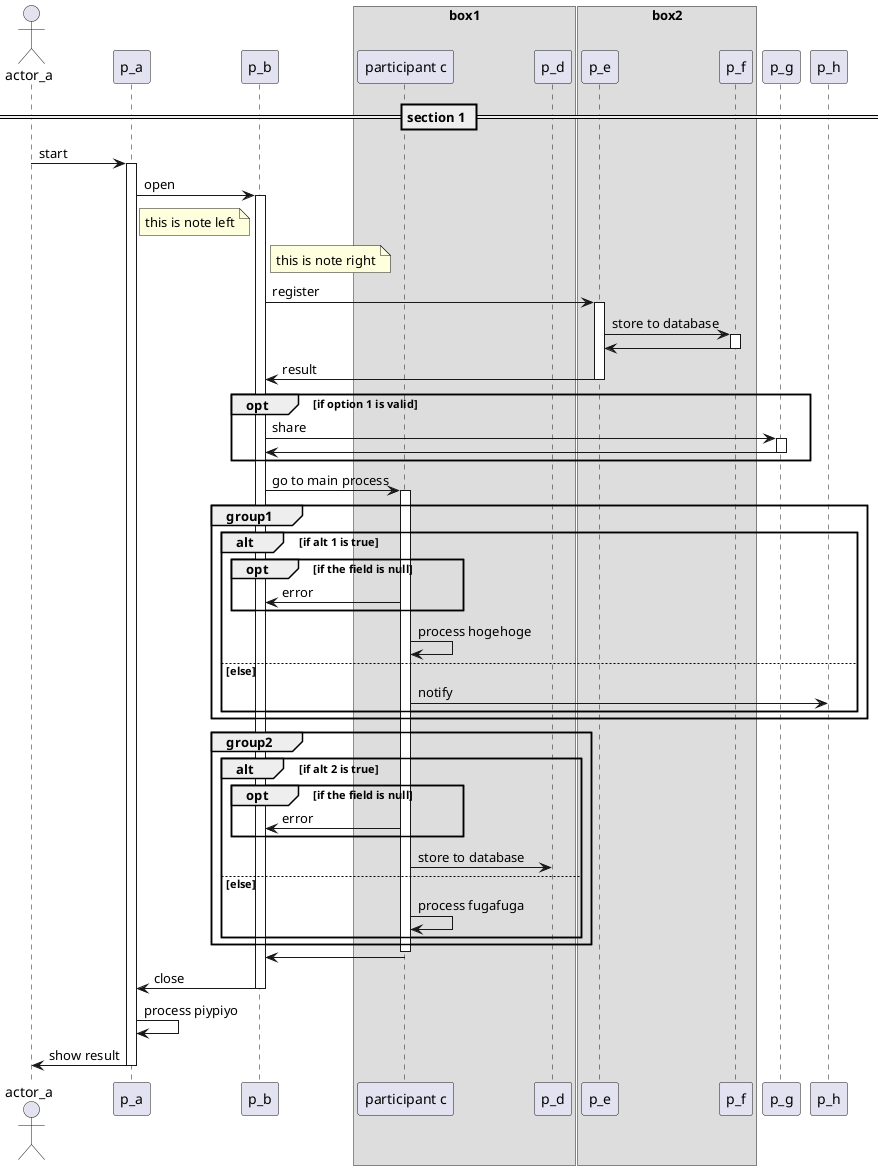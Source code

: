 @startuml uml1

actor actor_a
participant p_a
participant p_b
box box1
participant "participant c" as p_c
participant p_d
endbox
box box2
participant p_e
participant p_f
endbox
participant p_g
participant p_h

== section 1 ==

actor_a -> p_a : start
activate p_a
  p_a -> p_b : open
  note left p_b : this is note left
  note right p_b : this is note right
  activate p_b
    p_b -> p_e : register
    activate p_e
      p_e -> p_f : store to database
      activate p_f
        p_f -> p_e
      deactivate p_f
      p_e -> p_b : result
    deactivate p_e

    opt if option 1 is valid
      p_b -> p_g : share
      activate p_g
        p_g -> p_b
      deactivate p_g
    end opt

    p_b -> p_c : go to main process

    activate p_c
      group group1
        alt if alt 1 is true
          opt if the field is null
            p_c -> p_b : error
          end opt
          p_c -> p_c : process hogehoge
        else else
          p_c -> p_h : notify
        end alt
      end group

      group group2
        alt if alt 2 is true
          opt if the field is null
            p_c -> p_b : error
          end opt
          p_c -> p_d : store to database
        else else
          p_c -> p_c : process fugafuga
        end alt
      end group
    deactivate p_c

    p_c -> p_b
    p_b -> p_a : close
  deactivate p_b
p_a -> p_a : process piypiyo
p_a -> actor_a : show result
deactivate p_a

@enduml

